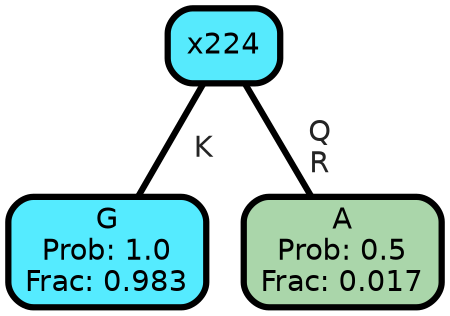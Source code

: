 graph Tree {
node [shape=box, style="filled, rounded",color="black",penwidth="3",fontcolor="black",                 fontname=helvetica] ;
graph [ranksep="0 equally", splines=straight,                 bgcolor=transparent, dpi=200] ;
edge [fontname=helvetica, fontweight=bold,fontcolor=grey14,color=black] ;
0 [label="G
Prob: 1.0
Frac: 0.983", fillcolor="#55ebff"] ;
1 [label="x224", fillcolor="#56eafd"] ;
2 [label="A
Prob: 0.5
Frac: 0.017", fillcolor="#aad6aa"] ;
1 -- 0 [label=" K",penwidth=3] ;
1 -- 2 [label=" Q\n R",penwidth=3] ;
{rank = same;}}